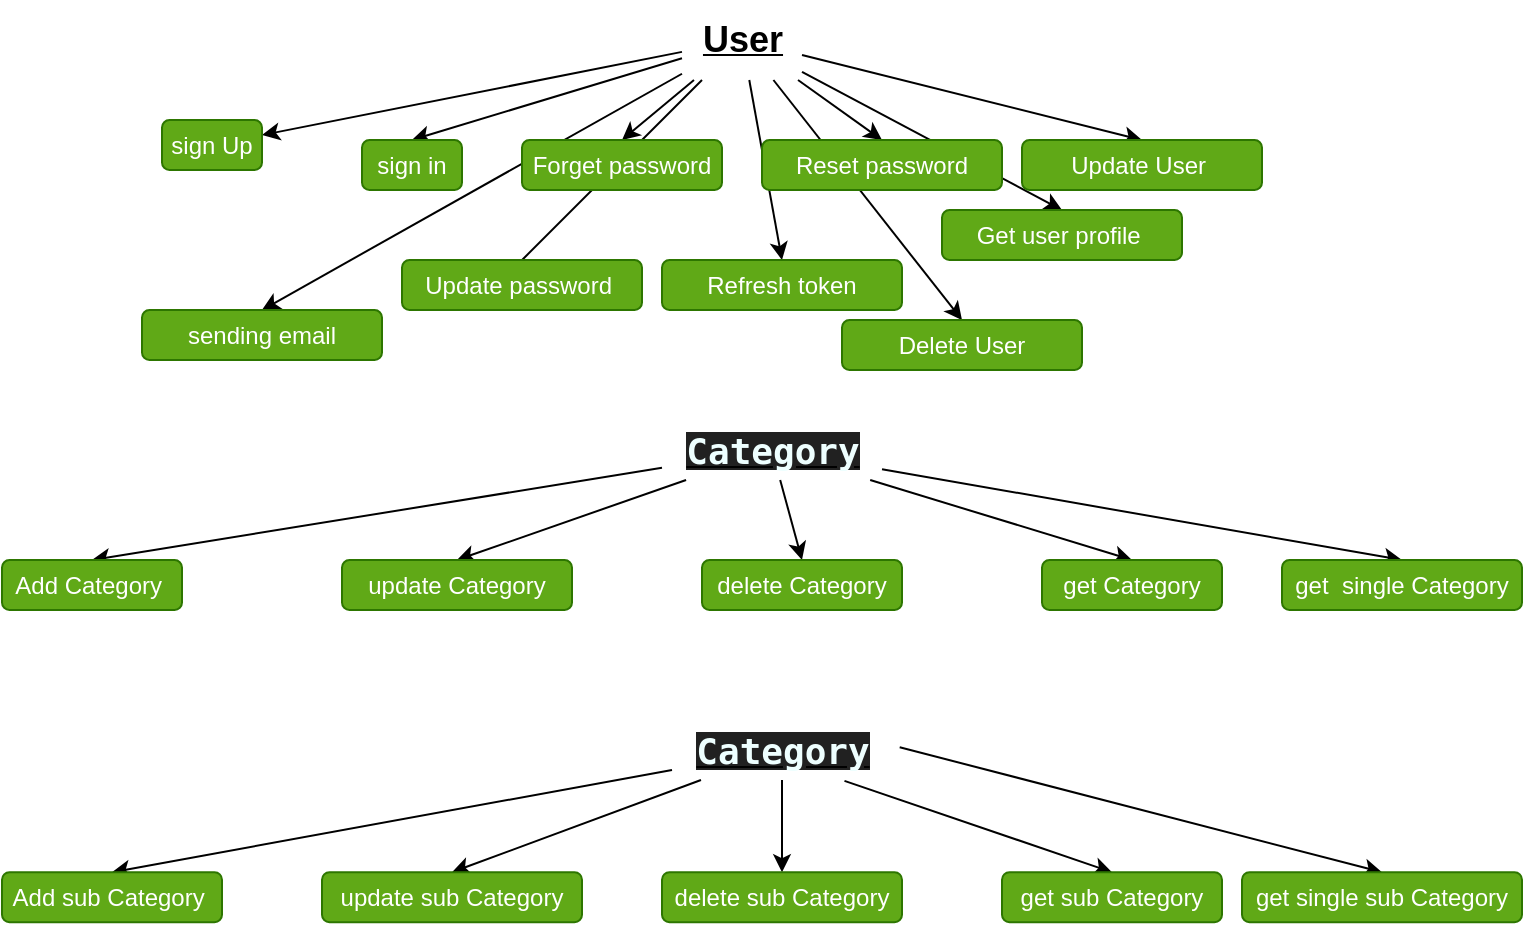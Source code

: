 <mxfile>
    <diagram id="4WqM9O1WlMgL3lSLBxFX" name="Page-1">
        <mxGraphModel dx="1070" dy="862" grid="1" gridSize="10" guides="1" tooltips="1" connect="1" arrows="1" fold="1" page="1" pageScale="1" pageWidth="850" pageHeight="1100" math="0" shadow="0">
            <root>
                <mxCell id="0"/>
                <mxCell id="1" parent="0"/>
                <mxCell id="4" value="" style="edgeStyle=none;html=1;" parent="1" source="2" target="3" edge="1">
                    <mxGeometry relative="1" as="geometry"/>
                </mxCell>
                <mxCell id="6" style="edgeStyle=none;html=1;entryX=0.5;entryY=0;entryDx=0;entryDy=0;" parent="1" source="2" target="5" edge="1">
                    <mxGeometry relative="1" as="geometry"/>
                </mxCell>
                <mxCell id="12" style="edgeStyle=none;html=1;entryX=0.5;entryY=0;entryDx=0;entryDy=0;" parent="1" source="2" target="9" edge="1">
                    <mxGeometry relative="1" as="geometry"/>
                </mxCell>
                <mxCell id="13" style="edgeStyle=none;html=1;entryX=0.5;entryY=0;entryDx=0;entryDy=0;" parent="1" source="2" target="11" edge="1">
                    <mxGeometry relative="1" as="geometry"/>
                </mxCell>
                <mxCell id="19" style="edgeStyle=none;html=1;entryX=0.5;entryY=0;entryDx=0;entryDy=0;" parent="1" source="2" target="18" edge="1">
                    <mxGeometry relative="1" as="geometry"/>
                </mxCell>
                <mxCell id="20" style="edgeStyle=none;html=1;entryX=0.417;entryY=0.4;entryDx=0;entryDy=0;entryPerimeter=0;" parent="1" source="2" target="16" edge="1">
                    <mxGeometry relative="1" as="geometry"/>
                </mxCell>
                <mxCell id="21" style="edgeStyle=none;html=1;entryX=0.5;entryY=0;entryDx=0;entryDy=0;" parent="1" source="2" target="15" edge="1">
                    <mxGeometry relative="1" as="geometry"/>
                </mxCell>
                <mxCell id="22" style="edgeStyle=none;html=1;entryX=0.5;entryY=0;entryDx=0;entryDy=0;" parent="1" source="2" target="14" edge="1">
                    <mxGeometry relative="1" as="geometry"/>
                </mxCell>
                <mxCell id="23" style="edgeStyle=none;html=1;entryX=0.5;entryY=0;entryDx=0;entryDy=0;" parent="1" source="2" target="17" edge="1">
                    <mxGeometry relative="1" as="geometry"/>
                </mxCell>
                <mxCell id="25" style="edgeStyle=none;html=1;entryX=0.5;entryY=0;entryDx=0;entryDy=0;" parent="1" source="2" target="24" edge="1">
                    <mxGeometry relative="1" as="geometry"/>
                </mxCell>
                <mxCell id="2" value="&lt;b&gt;&lt;u&gt;&lt;font style=&quot;font-size: 18px;&quot;&gt;User&lt;/font&gt;&lt;/u&gt;&lt;/b&gt;" style="text;html=1;align=center;verticalAlign=middle;resizable=0;points=[];autosize=1;strokeColor=none;fillColor=none;" parent="1" vertex="1">
                    <mxGeometry x="380" y="40" width="60" height="40" as="geometry"/>
                </mxCell>
                <mxCell id="3" value="sign Up" style="rounded=1;whiteSpace=wrap;html=1;fillColor=#60a917;fontColor=#ffffff;strokeColor=#2D7600;" parent="1" vertex="1">
                    <mxGeometry x="120" y="100" width="50" height="25" as="geometry"/>
                </mxCell>
                <mxCell id="5" value="sign in" style="rounded=1;whiteSpace=wrap;html=1;fillColor=#60a917;fontColor=#ffffff;strokeColor=#2D7600;" parent="1" vertex="1">
                    <mxGeometry x="220" y="110" width="50" height="25" as="geometry"/>
                </mxCell>
                <mxCell id="9" value="Forget password" style="rounded=1;whiteSpace=wrap;html=1;fillColor=#60a917;fontColor=#ffffff;strokeColor=#2D7600;" parent="1" vertex="1">
                    <mxGeometry x="300" y="110" width="100" height="25" as="geometry"/>
                </mxCell>
                <mxCell id="11" value="Reset password" style="rounded=1;whiteSpace=wrap;html=1;fillColor=#60a917;fontColor=#ffffff;strokeColor=#2D7600;" parent="1" vertex="1">
                    <mxGeometry x="420" y="110" width="120" height="25" as="geometry"/>
                </mxCell>
                <mxCell id="14" value="Get user profile&amp;nbsp;" style="rounded=1;whiteSpace=wrap;html=1;fillColor=#60a917;fontColor=#ffffff;strokeColor=#2D7600;" parent="1" vertex="1">
                    <mxGeometry x="510" y="145" width="120" height="25" as="geometry"/>
                </mxCell>
                <mxCell id="15" value="Refresh token" style="rounded=1;whiteSpace=wrap;html=1;fillColor=#60a917;fontColor=#ffffff;strokeColor=#2D7600;" parent="1" vertex="1">
                    <mxGeometry x="370" y="170" width="120" height="25" as="geometry"/>
                </mxCell>
                <mxCell id="16" value="Update password&amp;nbsp;" style="rounded=1;whiteSpace=wrap;html=1;fillColor=#60a917;fontColor=#ffffff;strokeColor=#2D7600;" parent="1" vertex="1">
                    <mxGeometry x="240" y="170" width="120" height="25" as="geometry"/>
                </mxCell>
                <mxCell id="17" value="Delete User" style="rounded=1;whiteSpace=wrap;html=1;fillColor=#60a917;fontColor=#ffffff;strokeColor=#2D7600;" parent="1" vertex="1">
                    <mxGeometry x="460" y="200" width="120" height="25" as="geometry"/>
                </mxCell>
                <mxCell id="18" value="Update User&amp;nbsp;" style="rounded=1;whiteSpace=wrap;html=1;fillColor=#60a917;fontColor=#ffffff;strokeColor=#2D7600;" parent="1" vertex="1">
                    <mxGeometry x="550" y="110" width="120" height="25" as="geometry"/>
                </mxCell>
                <mxCell id="24" value="sending email" style="rounded=1;whiteSpace=wrap;html=1;fillColor=#60a917;fontColor=#ffffff;strokeColor=#2D7600;" parent="1" vertex="1">
                    <mxGeometry x="110" y="195" width="120" height="25" as="geometry"/>
                </mxCell>
                <mxCell id="28" style="edgeStyle=none;html=1;entryX=0.5;entryY=0;entryDx=0;entryDy=0;fontSize=18;" parent="1" source="26" target="27" edge="1">
                    <mxGeometry relative="1" as="geometry"/>
                </mxCell>
                <mxCell id="32" style="edgeStyle=none;html=1;entryX=0.5;entryY=0;entryDx=0;entryDy=0;fontSize=18;" parent="1" source="26" target="31" edge="1">
                    <mxGeometry relative="1" as="geometry"/>
                </mxCell>
                <mxCell id="33" style="edgeStyle=none;html=1;entryX=0.5;entryY=0;entryDx=0;entryDy=0;fontSize=18;" parent="1" source="26" target="30" edge="1">
                    <mxGeometry relative="1" as="geometry"/>
                </mxCell>
                <mxCell id="34" style="edgeStyle=none;html=1;entryX=0.5;entryY=0;entryDx=0;entryDy=0;fontSize=18;" parent="1" source="26" target="29" edge="1">
                    <mxGeometry relative="1" as="geometry"/>
                </mxCell>
                <mxCell id="36" style="edgeStyle=none;html=1;entryX=0.5;entryY=0;entryDx=0;entryDy=0;" edge="1" parent="1" source="26" target="35">
                    <mxGeometry relative="1" as="geometry"/>
                </mxCell>
                <mxCell id="26" value="&lt;div style=&quot;color: rgb(238, 255, 255); background-color: rgb(33, 33, 33); font-family: &amp;quot;Droid Sans Mono&amp;quot;, &amp;quot;monospace&amp;quot;, monospace; font-size: 18px; line-height: 19px;&quot;&gt;Category&lt;/div&gt;" style="text;html=1;align=center;verticalAlign=middle;resizable=0;points=[];autosize=1;strokeColor=none;fillColor=none;fontStyle=5;fontSize=18;" parent="1" vertex="1">
                    <mxGeometry x="370" y="250" width="110" height="30" as="geometry"/>
                </mxCell>
                <mxCell id="27" value="Add Category&amp;nbsp;&lt;span style=&quot;color: rgba(0, 0, 0, 0); font-family: monospace; font-size: 0px; text-align: start;&quot;&gt;%3CmxGraphModel%3E%3Croot%3E%3CmxCell%20id%3D%220%22%2F%3E%3CmxCell%20id%3D%221%22%20parent%3D%220%22%2F%3E%3CmxCell%20id%3D%222%22%20value%3D%22sign%20Up%22%20style%3D%22rounded%3D1%3BwhiteSpace%3Dwrap%3Bhtml%3D1%3BfillColor%3D%2360a917%3BfontColor%3D%23ffffff%3BstrokeColor%3D%232D7600%3B%22%20vertex%3D%221%22%20parent%3D%221%22%3E%3CmxGeometry%20x%3D%22180%22%20y%3D%22310%22%20width%3D%2250%22%20height%3D%2225%22%20as%3D%22geometry%22%2F%3E%3C%2FmxCell%3E%3C%2Froot%3E%3C%2FmxGraphModel%3E&lt;/span&gt;" style="rounded=1;whiteSpace=wrap;html=1;fillColor=#60a917;fontColor=#ffffff;strokeColor=#2D7600;" parent="1" vertex="1">
                    <mxGeometry x="40" y="320" width="90" height="25" as="geometry"/>
                </mxCell>
                <mxCell id="29" value="get Category" style="rounded=1;whiteSpace=wrap;html=1;fillColor=#60a917;fontColor=#ffffff;strokeColor=#2D7600;" parent="1" vertex="1">
                    <mxGeometry x="560" y="320" width="90" height="25" as="geometry"/>
                </mxCell>
                <mxCell id="30" value="delete Category" style="rounded=1;whiteSpace=wrap;html=1;fillColor=#60a917;fontColor=#ffffff;strokeColor=#2D7600;" parent="1" vertex="1">
                    <mxGeometry x="390" y="320" width="100" height="25" as="geometry"/>
                </mxCell>
                <mxCell id="31" value="update Category" style="rounded=1;whiteSpace=wrap;html=1;fillColor=#60a917;fontColor=#ffffff;strokeColor=#2D7600;" parent="1" vertex="1">
                    <mxGeometry x="210" y="320" width="115" height="25" as="geometry"/>
                </mxCell>
                <mxCell id="35" value="get&amp;nbsp; single Category" style="rounded=1;whiteSpace=wrap;html=1;fillColor=#60a917;fontColor=#ffffff;strokeColor=#2D7600;" vertex="1" parent="1">
                    <mxGeometry x="680" y="320" width="120" height="25" as="geometry"/>
                </mxCell>
                <mxCell id="37" style="edgeStyle=none;html=1;entryX=0.5;entryY=0;entryDx=0;entryDy=0;fontSize=18;" edge="1" parent="1" target="42" source="47">
                    <mxGeometry relative="1" as="geometry">
                        <mxPoint x="370" y="429.997" as="sourcePoint"/>
                    </mxGeometry>
                </mxCell>
                <mxCell id="38" style="edgeStyle=none;html=1;entryX=0.5;entryY=0;entryDx=0;entryDy=0;fontSize=18;" edge="1" parent="1" target="45" source="47">
                    <mxGeometry relative="1" as="geometry">
                        <mxPoint x="382" y="436" as="sourcePoint"/>
                    </mxGeometry>
                </mxCell>
                <mxCell id="39" style="edgeStyle=none;html=1;entryX=0.5;entryY=0;entryDx=0;entryDy=0;fontSize=18;" edge="1" parent="1" target="44" source="47">
                    <mxGeometry relative="1" as="geometry">
                        <mxPoint x="429.091" y="436.1" as="sourcePoint"/>
                    </mxGeometry>
                </mxCell>
                <mxCell id="40" style="edgeStyle=none;html=1;entryX=0.5;entryY=0;entryDx=0;entryDy=0;fontSize=18;exitX=0.784;exitY=1.014;exitDx=0;exitDy=0;exitPerimeter=0;" edge="1" parent="1" target="43" source="47">
                    <mxGeometry relative="1" as="geometry">
                        <mxPoint x="474.091" y="436.1" as="sourcePoint"/>
                    </mxGeometry>
                </mxCell>
                <mxCell id="41" style="edgeStyle=none;html=1;entryX=0.5;entryY=0;entryDx=0;entryDy=0;exitX=1.035;exitY=0.454;exitDx=0;exitDy=0;exitPerimeter=0;" edge="1" parent="1" target="46" source="47">
                    <mxGeometry relative="1" as="geometry">
                        <mxPoint x="480" y="430.703" as="sourcePoint"/>
                    </mxGeometry>
                </mxCell>
                <mxCell id="42" value="Add sub Category&amp;nbsp;&lt;span style=&quot;color: rgba(0, 0, 0, 0); font-family: monospace; font-size: 0px; text-align: start;&quot;&gt;%3CmxGraphModel%3E%3Croot%3E%3CmxCell%20id%3D%220%22%2F%3E%3CmxCell%20id%3D%221%22%20parent%3D%220%22%2F%3E%3CmxCell%20id%3D%222%22%20value%3D%22sign%20Up%22%20style%3D%22rounded%3D1%3BwhiteSpace%3Dwrap%3Bhtml%3D1%3BfillColor%3D%2360a917%3BfontColor%3D%23ffffff%3BstrokeColor%3D%232D7600%3B%22%20vertex%3D%221%22%20parent%3D%221%22%3E%3CmxGeometry%20x%3D%22180%22%20y%3D%22310%22%20width%3D%2250%22%20height%3D%2225%22%20as%3D%22geometry%22%2F%3E%3C%2FmxCell%3E%3C%2Froot%3E%3C%2FmxGraphModel%3E&lt;/span&gt;" style="rounded=1;whiteSpace=wrap;html=1;fillColor=#60a917;fontColor=#ffffff;strokeColor=#2D7600;" vertex="1" parent="1">
                    <mxGeometry x="40" y="476.1" width="110" height="25" as="geometry"/>
                </mxCell>
                <mxCell id="43" value="get sub&amp;nbsp;Category" style="rounded=1;whiteSpace=wrap;html=1;fillColor=#60a917;fontColor=#ffffff;strokeColor=#2D7600;" vertex="1" parent="1">
                    <mxGeometry x="540" y="476.1" width="110" height="25" as="geometry"/>
                </mxCell>
                <mxCell id="44" value="delete sub&amp;nbsp;Category" style="rounded=1;whiteSpace=wrap;html=1;fillColor=#60a917;fontColor=#ffffff;strokeColor=#2D7600;" vertex="1" parent="1">
                    <mxGeometry x="370" y="476.1" width="120" height="25" as="geometry"/>
                </mxCell>
                <mxCell id="45" value="update sub Category" style="rounded=1;whiteSpace=wrap;html=1;fillColor=#60a917;fontColor=#ffffff;strokeColor=#2D7600;" vertex="1" parent="1">
                    <mxGeometry x="200" y="476.1" width="130" height="25" as="geometry"/>
                </mxCell>
                <mxCell id="46" value="get single sub Category" style="rounded=1;whiteSpace=wrap;html=1;fillColor=#60a917;fontColor=#ffffff;strokeColor=#2D7600;" vertex="1" parent="1">
                    <mxGeometry x="660" y="476.1" width="140" height="25" as="geometry"/>
                </mxCell>
                <mxCell id="47" value="&lt;div style=&quot;color: rgb(238, 255, 255); background-color: rgb(33, 33, 33); font-family: &amp;quot;Droid Sans Mono&amp;quot;, &amp;quot;monospace&amp;quot;, monospace; font-size: 18px; line-height: 19px;&quot;&gt;Category&lt;/div&gt;" style="text;html=1;align=center;verticalAlign=middle;resizable=0;points=[];autosize=1;strokeColor=none;fillColor=none;fontStyle=5;fontSize=18;" vertex="1" parent="1">
                    <mxGeometry x="375" y="400" width="110" height="30" as="geometry"/>
                </mxCell>
            </root>
        </mxGraphModel>
    </diagram>
</mxfile>